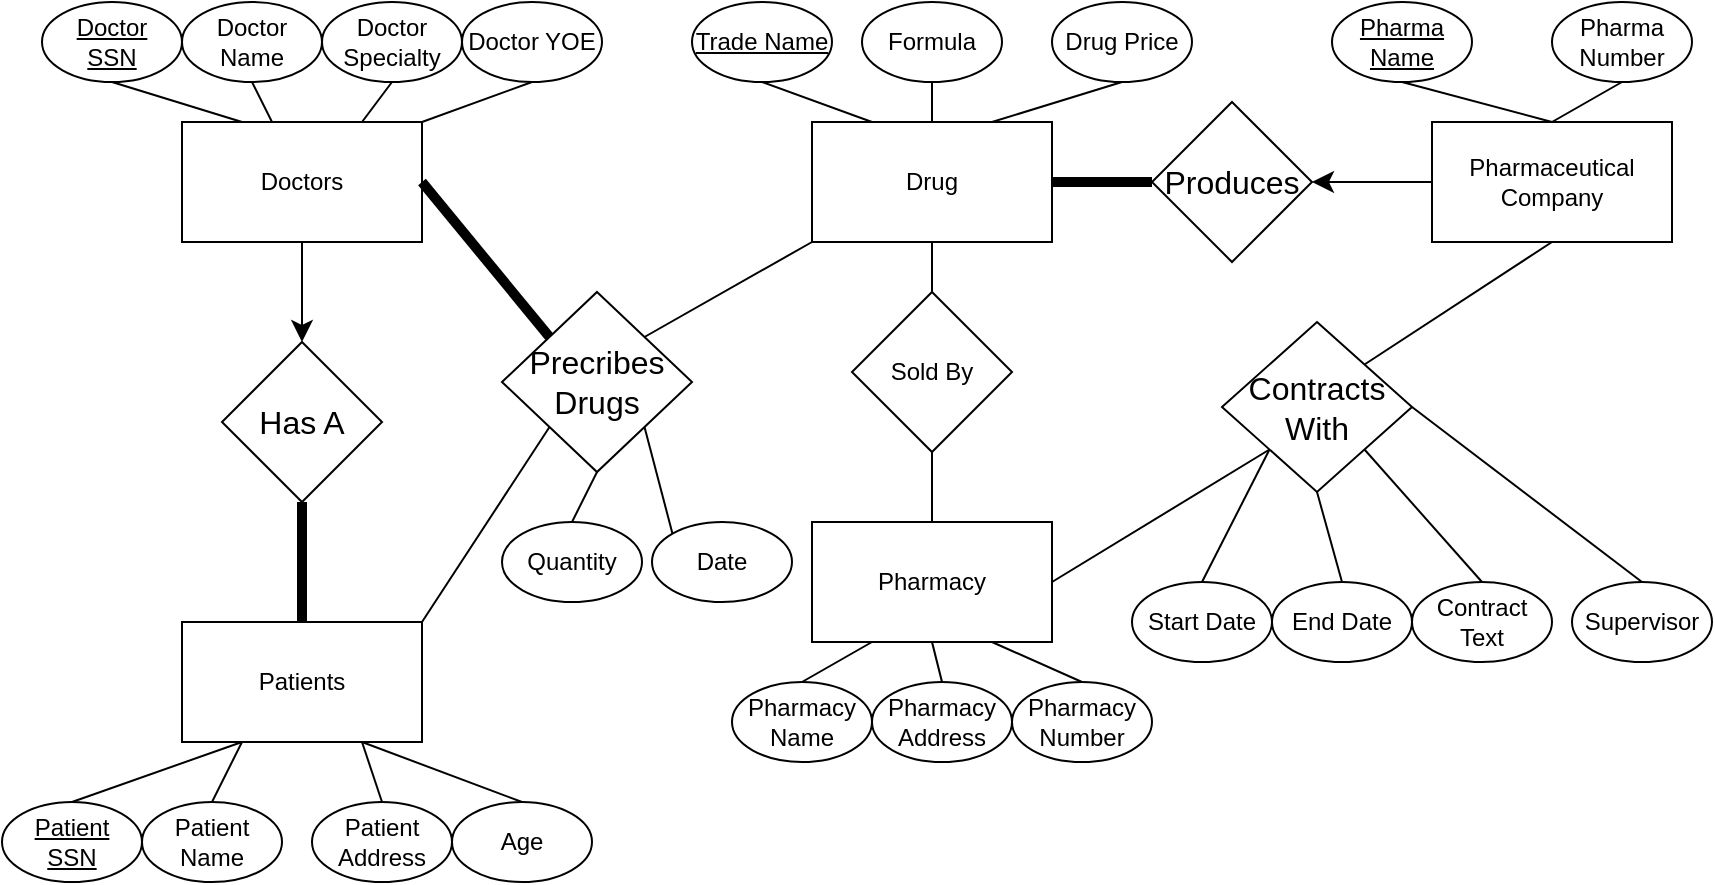 <mxfile version="23.1.1" type="github">
  <diagram name="Page-1" id="hIHVy5FgZgw4W-eZyw8X">
    <mxGraphModel dx="875" dy="740" grid="1" gridSize="10" guides="1" tooltips="1" connect="1" arrows="1" fold="1" page="1" pageScale="1" pageWidth="850" pageHeight="1100" math="0" shadow="0">
      <root>
        <mxCell id="0" />
        <mxCell id="1" parent="0" />
        <mxCell id="u85HrKHD46vmr78Bl2Hf-1" value="Patients" style="rounded=0;whiteSpace=wrap;html=1;" parent="1" vertex="1">
          <mxGeometry x="255" y="600" width="120" height="60" as="geometry" />
        </mxCell>
        <mxCell id="u85HrKHD46vmr78Bl2Hf-2" value="Doctors" style="rounded=0;whiteSpace=wrap;html=1;" parent="1" vertex="1">
          <mxGeometry x="255" y="350" width="120" height="60" as="geometry" />
        </mxCell>
        <mxCell id="u85HrKHD46vmr78Bl2Hf-3" value="Pharmacy" style="rounded=0;whiteSpace=wrap;html=1;" parent="1" vertex="1">
          <mxGeometry x="570" y="550" width="120" height="60" as="geometry" />
        </mxCell>
        <mxCell id="u85HrKHD46vmr78Bl2Hf-4" value="Pharmaceutical Company" style="rounded=0;whiteSpace=wrap;html=1;" parent="1" vertex="1">
          <mxGeometry x="880" y="350" width="120" height="60" as="geometry" />
        </mxCell>
        <mxCell id="u85HrKHD46vmr78Bl2Hf-5" value="Drug" style="rounded=0;whiteSpace=wrap;html=1;" parent="1" vertex="1">
          <mxGeometry x="570" y="350" width="120" height="60" as="geometry" />
        </mxCell>
        <mxCell id="XBV9Z7H60nWluRdTG7Ji-1" value="&lt;u&gt;Patient&lt;br&gt;SSN&lt;/u&gt;" style="ellipse;whiteSpace=wrap;html=1;" parent="1" vertex="1">
          <mxGeometry x="165" y="690" width="70" height="40" as="geometry" />
        </mxCell>
        <mxCell id="XBV9Z7H60nWluRdTG7Ji-2" value="Patient Name" style="ellipse;whiteSpace=wrap;html=1;" parent="1" vertex="1">
          <mxGeometry x="235" y="690" width="70" height="40" as="geometry" />
        </mxCell>
        <mxCell id="XBV9Z7H60nWluRdTG7Ji-3" value="Patient Address" style="ellipse;whiteSpace=wrap;html=1;" parent="1" vertex="1">
          <mxGeometry x="320" y="690" width="70" height="40" as="geometry" />
        </mxCell>
        <mxCell id="XBV9Z7H60nWluRdTG7Ji-4" value="Age" style="ellipse;whiteSpace=wrap;html=1;" parent="1" vertex="1">
          <mxGeometry x="390" y="690" width="70" height="40" as="geometry" />
        </mxCell>
        <mxCell id="XBV9Z7H60nWluRdTG7Ji-5" value="&lt;u&gt;Doctor&lt;br&gt;SSN&lt;/u&gt;" style="ellipse;whiteSpace=wrap;html=1;" parent="1" vertex="1">
          <mxGeometry x="185" y="290" width="70" height="40" as="geometry" />
        </mxCell>
        <mxCell id="XBV9Z7H60nWluRdTG7Ji-6" value="Doctor Name" style="ellipse;whiteSpace=wrap;html=1;" parent="1" vertex="1">
          <mxGeometry x="255" y="290" width="70" height="40" as="geometry" />
        </mxCell>
        <mxCell id="XBV9Z7H60nWluRdTG7Ji-7" value="Doctor Specialty" style="ellipse;whiteSpace=wrap;html=1;" parent="1" vertex="1">
          <mxGeometry x="325" y="290" width="70" height="40" as="geometry" />
        </mxCell>
        <mxCell id="XBV9Z7H60nWluRdTG7Ji-8" value="Doctor YOE" style="ellipse;whiteSpace=wrap;html=1;" parent="1" vertex="1">
          <mxGeometry x="395" y="290" width="70" height="40" as="geometry" />
        </mxCell>
        <mxCell id="XBV9Z7H60nWluRdTG7Ji-9" value="&lt;u&gt;Pharma Name&lt;/u&gt;" style="ellipse;whiteSpace=wrap;html=1;" parent="1" vertex="1">
          <mxGeometry x="830" y="290" width="70" height="40" as="geometry" />
        </mxCell>
        <mxCell id="XBV9Z7H60nWluRdTG7Ji-10" value="Pharma Number" style="ellipse;whiteSpace=wrap;html=1;" parent="1" vertex="1">
          <mxGeometry x="940" y="290" width="70" height="40" as="geometry" />
        </mxCell>
        <mxCell id="XBV9Z7H60nWluRdTG7Ji-11" value="&lt;u&gt;Trade Name&lt;/u&gt;" style="ellipse;whiteSpace=wrap;html=1;" parent="1" vertex="1">
          <mxGeometry x="510" y="290" width="70" height="40" as="geometry" />
        </mxCell>
        <mxCell id="XBV9Z7H60nWluRdTG7Ji-12" value="Formula" style="ellipse;whiteSpace=wrap;html=1;" parent="1" vertex="1">
          <mxGeometry x="595" y="290" width="70" height="40" as="geometry" />
        </mxCell>
        <mxCell id="XBV9Z7H60nWluRdTG7Ji-13" value="Pharmacy Name" style="ellipse;whiteSpace=wrap;html=1;" parent="1" vertex="1">
          <mxGeometry x="530" y="630" width="70" height="40" as="geometry" />
        </mxCell>
        <mxCell id="XBV9Z7H60nWluRdTG7Ji-14" value="Pharmacy Address" style="ellipse;whiteSpace=wrap;html=1;" parent="1" vertex="1">
          <mxGeometry x="600" y="630" width="70" height="40" as="geometry" />
        </mxCell>
        <mxCell id="XBV9Z7H60nWluRdTG7Ji-15" value="Pharmacy Number" style="ellipse;whiteSpace=wrap;html=1;" parent="1" vertex="1">
          <mxGeometry x="670" y="630" width="70" height="40" as="geometry" />
        </mxCell>
        <mxCell id="XBV9Z7H60nWluRdTG7Ji-16" value="Drug Price" style="ellipse;whiteSpace=wrap;html=1;" parent="1" vertex="1">
          <mxGeometry x="690" y="290" width="70" height="40" as="geometry" />
        </mxCell>
        <mxCell id="XBV9Z7H60nWluRdTG7Ji-18" value="Sold By" style="rhombus;whiteSpace=wrap;html=1;" parent="1" vertex="1">
          <mxGeometry x="590" y="435" width="80" height="80" as="geometry" />
        </mxCell>
        <mxCell id="XBV9Z7H60nWluRdTG7Ji-23" value="Date" style="ellipse;whiteSpace=wrap;html=1;" parent="1" vertex="1">
          <mxGeometry x="490" y="550" width="70" height="40" as="geometry" />
        </mxCell>
        <mxCell id="XBV9Z7H60nWluRdTG7Ji-24" value="Quantity" style="ellipse;whiteSpace=wrap;html=1;" parent="1" vertex="1">
          <mxGeometry x="415" y="550" width="70" height="40" as="geometry" />
        </mxCell>
        <mxCell id="eyoDhnTimMxMoN-iE7wG-2" value="" style="endArrow=none;html=1;rounded=0;entryX=0.5;entryY=1;entryDx=0;entryDy=0;" parent="1" source="XBV9Z7H60nWluRdTG7Ji-18" target="u85HrKHD46vmr78Bl2Hf-5" edge="1">
          <mxGeometry width="50" height="50" relative="1" as="geometry">
            <mxPoint x="720" y="410" as="sourcePoint" />
            <mxPoint x="730" y="500" as="targetPoint" />
          </mxGeometry>
        </mxCell>
        <mxCell id="eyoDhnTimMxMoN-iE7wG-3" value="" style="endArrow=none;html=1;rounded=0;exitX=0.5;exitY=0;exitDx=0;exitDy=0;" parent="1" source="T95p-Y8X9bN0ECzAMlwj-1" edge="1">
          <mxGeometry width="50" height="50" relative="1" as="geometry">
            <mxPoint x="730" y="530" as="sourcePoint" />
            <mxPoint x="315" y="460" as="targetPoint" />
          </mxGeometry>
        </mxCell>
        <mxCell id="eyoDhnTimMxMoN-iE7wG-5" value="" style="endArrow=none;html=1;rounded=0;entryX=0.5;entryY=1;entryDx=0;entryDy=0;exitX=0.5;exitY=0;exitDx=0;exitDy=0;" parent="1" source="u85HrKHD46vmr78Bl2Hf-3" target="XBV9Z7H60nWluRdTG7Ji-18" edge="1">
          <mxGeometry width="50" height="50" relative="1" as="geometry">
            <mxPoint x="790" y="530" as="sourcePoint" />
            <mxPoint x="750" y="480" as="targetPoint" />
          </mxGeometry>
        </mxCell>
        <mxCell id="eyoDhnTimMxMoN-iE7wG-11" value="" style="endArrow=none;html=1;rounded=0;entryX=1;entryY=0.5;entryDx=0;entryDy=0;exitX=0;exitY=0;exitDx=0;exitDy=0;strokeWidth=5;" parent="1" source="T95p-Y8X9bN0ECzAMlwj-5" target="u85HrKHD46vmr78Bl2Hf-2" edge="1">
          <mxGeometry width="50" height="50" relative="1" as="geometry">
            <mxPoint x="430" y="380" as="sourcePoint" />
            <mxPoint x="325" y="380" as="targetPoint" />
          </mxGeometry>
        </mxCell>
        <mxCell id="eyoDhnTimMxMoN-iE7wG-23" value="" style="endArrow=none;html=1;rounded=0;exitX=0.5;exitY=0;exitDx=0;exitDy=0;entryX=0.25;entryY=1;entryDx=0;entryDy=0;" parent="1" source="XBV9Z7H60nWluRdTG7Ji-1" target="u85HrKHD46vmr78Bl2Hf-1" edge="1">
          <mxGeometry width="50" height="50" relative="1" as="geometry">
            <mxPoint x="180" y="690" as="sourcePoint" />
            <mxPoint x="230" y="640" as="targetPoint" />
          </mxGeometry>
        </mxCell>
        <mxCell id="eyoDhnTimMxMoN-iE7wG-24" value="" style="endArrow=none;html=1;rounded=0;exitX=0.5;exitY=0;exitDx=0;exitDy=0;entryX=0.25;entryY=1;entryDx=0;entryDy=0;" parent="1" source="XBV9Z7H60nWluRdTG7Ji-2" target="u85HrKHD46vmr78Bl2Hf-1" edge="1">
          <mxGeometry width="50" height="50" relative="1" as="geometry">
            <mxPoint x="210" y="700" as="sourcePoint" />
            <mxPoint x="295" y="670" as="targetPoint" />
          </mxGeometry>
        </mxCell>
        <mxCell id="eyoDhnTimMxMoN-iE7wG-25" value="" style="endArrow=none;html=1;rounded=0;exitX=0.5;exitY=0;exitDx=0;exitDy=0;entryX=0.75;entryY=1;entryDx=0;entryDy=0;" parent="1" source="XBV9Z7H60nWluRdTG7Ji-4" target="u85HrKHD46vmr78Bl2Hf-1" edge="1">
          <mxGeometry width="50" height="50" relative="1" as="geometry">
            <mxPoint x="280" y="700" as="sourcePoint" />
            <mxPoint x="295" y="670" as="targetPoint" />
          </mxGeometry>
        </mxCell>
        <mxCell id="eyoDhnTimMxMoN-iE7wG-26" value="" style="endArrow=none;html=1;rounded=0;exitX=0.5;exitY=0;exitDx=0;exitDy=0;entryX=0.75;entryY=1;entryDx=0;entryDy=0;" parent="1" source="XBV9Z7H60nWluRdTG7Ji-3" target="u85HrKHD46vmr78Bl2Hf-1" edge="1">
          <mxGeometry width="50" height="50" relative="1" as="geometry">
            <mxPoint x="435" y="700" as="sourcePoint" />
            <mxPoint x="355" y="670" as="targetPoint" />
          </mxGeometry>
        </mxCell>
        <mxCell id="eyoDhnTimMxMoN-iE7wG-27" value="" style="endArrow=none;html=1;rounded=0;entryX=0.5;entryY=1;entryDx=0;entryDy=0;exitX=0.25;exitY=0;exitDx=0;exitDy=0;" parent="1" source="u85HrKHD46vmr78Bl2Hf-2" target="XBV9Z7H60nWluRdTG7Ji-5" edge="1">
          <mxGeometry width="50" height="50" relative="1" as="geometry">
            <mxPoint x="190" y="390" as="sourcePoint" />
            <mxPoint x="240" y="340" as="targetPoint" />
          </mxGeometry>
        </mxCell>
        <mxCell id="eyoDhnTimMxMoN-iE7wG-28" value="" style="endArrow=none;html=1;rounded=0;entryX=0.5;entryY=1;entryDx=0;entryDy=0;" parent="1" source="u85HrKHD46vmr78Bl2Hf-2" target="XBV9Z7H60nWluRdTG7Ji-6" edge="1">
          <mxGeometry width="50" height="50" relative="1" as="geometry">
            <mxPoint x="290" y="350" as="sourcePoint" />
            <mxPoint x="230" y="340" as="targetPoint" />
          </mxGeometry>
        </mxCell>
        <mxCell id="eyoDhnTimMxMoN-iE7wG-29" value="" style="endArrow=none;html=1;rounded=0;entryX=0.5;entryY=1;entryDx=0;entryDy=0;exitX=0.75;exitY=0;exitDx=0;exitDy=0;" parent="1" source="u85HrKHD46vmr78Bl2Hf-2" target="XBV9Z7H60nWluRdTG7Ji-7" edge="1">
          <mxGeometry width="50" height="50" relative="1" as="geometry">
            <mxPoint x="310" y="360" as="sourcePoint" />
            <mxPoint x="300" y="340" as="targetPoint" />
          </mxGeometry>
        </mxCell>
        <mxCell id="eyoDhnTimMxMoN-iE7wG-30" value="" style="endArrow=none;html=1;rounded=0;entryX=0.5;entryY=1;entryDx=0;entryDy=0;exitX=1;exitY=0;exitDx=0;exitDy=0;" parent="1" source="u85HrKHD46vmr78Bl2Hf-2" target="XBV9Z7H60nWluRdTG7Ji-8" edge="1">
          <mxGeometry width="50" height="50" relative="1" as="geometry">
            <mxPoint x="355" y="360" as="sourcePoint" />
            <mxPoint x="370" y="340" as="targetPoint" />
          </mxGeometry>
        </mxCell>
        <mxCell id="eyoDhnTimMxMoN-iE7wG-31" value="" style="endArrow=none;html=1;rounded=0;entryX=0.5;entryY=1;entryDx=0;entryDy=0;exitX=0.25;exitY=0;exitDx=0;exitDy=0;" parent="1" source="u85HrKHD46vmr78Bl2Hf-5" target="XBV9Z7H60nWluRdTG7Ji-11" edge="1">
          <mxGeometry width="50" height="50" relative="1" as="geometry">
            <mxPoint x="520" y="390" as="sourcePoint" />
            <mxPoint x="570" y="340" as="targetPoint" />
          </mxGeometry>
        </mxCell>
        <mxCell id="eyoDhnTimMxMoN-iE7wG-32" value="" style="endArrow=none;html=1;rounded=0;entryX=0.5;entryY=1;entryDx=0;entryDy=0;exitX=0.5;exitY=0;exitDx=0;exitDy=0;" parent="1" source="u85HrKHD46vmr78Bl2Hf-5" target="XBV9Z7H60nWluRdTG7Ji-12" edge="1">
          <mxGeometry width="50" height="50" relative="1" as="geometry">
            <mxPoint x="610" y="360" as="sourcePoint" />
            <mxPoint x="555" y="340" as="targetPoint" />
          </mxGeometry>
        </mxCell>
        <mxCell id="eyoDhnTimMxMoN-iE7wG-33" value="" style="endArrow=none;html=1;rounded=0;entryX=0.5;entryY=1;entryDx=0;entryDy=0;exitX=0.75;exitY=0;exitDx=0;exitDy=0;" parent="1" source="u85HrKHD46vmr78Bl2Hf-5" target="XBV9Z7H60nWluRdTG7Ji-16" edge="1">
          <mxGeometry width="50" height="50" relative="1" as="geometry">
            <mxPoint x="640" y="360" as="sourcePoint" />
            <mxPoint x="625" y="340" as="targetPoint" />
          </mxGeometry>
        </mxCell>
        <mxCell id="eyoDhnTimMxMoN-iE7wG-34" value="" style="endArrow=none;html=1;rounded=0;entryX=0.5;entryY=1;entryDx=0;entryDy=0;exitX=0.5;exitY=0;exitDx=0;exitDy=0;" parent="1" source="u85HrKHD46vmr78Bl2Hf-4" target="XBV9Z7H60nWluRdTG7Ji-9" edge="1">
          <mxGeometry width="50" height="50" relative="1" as="geometry">
            <mxPoint x="770" y="420" as="sourcePoint" />
            <mxPoint x="820" y="370" as="targetPoint" />
          </mxGeometry>
        </mxCell>
        <mxCell id="eyoDhnTimMxMoN-iE7wG-35" value="" style="endArrow=none;html=1;rounded=0;entryX=0.5;entryY=1;entryDx=0;entryDy=0;exitX=0.5;exitY=0;exitDx=0;exitDy=0;" parent="1" source="u85HrKHD46vmr78Bl2Hf-4" target="XBV9Z7H60nWluRdTG7Ji-10" edge="1">
          <mxGeometry width="50" height="50" relative="1" as="geometry">
            <mxPoint x="900" y="360" as="sourcePoint" />
            <mxPoint x="865" y="340" as="targetPoint" />
          </mxGeometry>
        </mxCell>
        <mxCell id="eyoDhnTimMxMoN-iE7wG-37" value="" style="endArrow=none;html=1;rounded=0;entryX=0.5;entryY=1;entryDx=0;entryDy=0;exitX=0.5;exitY=0;exitDx=0;exitDy=0;" parent="1" source="XBV9Z7H60nWluRdTG7Ji-24" target="T95p-Y8X9bN0ECzAMlwj-5" edge="1">
          <mxGeometry width="50" height="50" relative="1" as="geometry">
            <mxPoint x="445" y="550" as="sourcePoint" />
            <mxPoint x="460" y="520" as="targetPoint" />
          </mxGeometry>
        </mxCell>
        <mxCell id="eyoDhnTimMxMoN-iE7wG-38" value="" style="endArrow=none;html=1;rounded=0;entryX=0.25;entryY=1;entryDx=0;entryDy=0;exitX=0.5;exitY=0;exitDx=0;exitDy=0;" parent="1" source="XBV9Z7H60nWluRdTG7Ji-13" target="u85HrKHD46vmr78Bl2Hf-3" edge="1">
          <mxGeometry width="50" height="50" relative="1" as="geometry">
            <mxPoint x="420" y="650" as="sourcePoint" />
            <mxPoint x="470" y="600" as="targetPoint" />
          </mxGeometry>
        </mxCell>
        <mxCell id="eyoDhnTimMxMoN-iE7wG-39" value="" style="endArrow=none;html=1;rounded=0;entryX=0.5;entryY=1;entryDx=0;entryDy=0;exitX=0.5;exitY=0;exitDx=0;exitDy=0;" parent="1" source="XBV9Z7H60nWluRdTG7Ji-14" target="u85HrKHD46vmr78Bl2Hf-3" edge="1">
          <mxGeometry width="50" height="50" relative="1" as="geometry">
            <mxPoint x="575" y="640" as="sourcePoint" />
            <mxPoint x="610" y="620" as="targetPoint" />
          </mxGeometry>
        </mxCell>
        <mxCell id="eyoDhnTimMxMoN-iE7wG-40" value="" style="endArrow=none;html=1;rounded=0;entryX=0.75;entryY=1;entryDx=0;entryDy=0;exitX=0.5;exitY=0;exitDx=0;exitDy=0;" parent="1" source="XBV9Z7H60nWluRdTG7Ji-15" target="u85HrKHD46vmr78Bl2Hf-3" edge="1">
          <mxGeometry width="50" height="50" relative="1" as="geometry">
            <mxPoint x="645" y="640" as="sourcePoint" />
            <mxPoint x="640" y="620" as="targetPoint" />
          </mxGeometry>
        </mxCell>
        <mxCell id="eyoDhnTimMxMoN-iE7wG-41" value="Contract Text" style="ellipse;whiteSpace=wrap;html=1;" parent="1" vertex="1">
          <mxGeometry x="870" y="580" width="70" height="40" as="geometry" />
        </mxCell>
        <mxCell id="eyoDhnTimMxMoN-iE7wG-42" value="End Date" style="ellipse;whiteSpace=wrap;html=1;" parent="1" vertex="1">
          <mxGeometry x="800" y="580" width="70" height="40" as="geometry" />
        </mxCell>
        <mxCell id="eyoDhnTimMxMoN-iE7wG-43" value="Start Date" style="ellipse;whiteSpace=wrap;html=1;" parent="1" vertex="1">
          <mxGeometry x="730" y="580" width="70" height="40" as="geometry" />
        </mxCell>
        <mxCell id="eyoDhnTimMxMoN-iE7wG-44" value="" style="endArrow=none;html=1;rounded=0;entryX=0;entryY=1;entryDx=0;entryDy=0;exitX=0.5;exitY=0;exitDx=0;exitDy=0;" parent="1" source="eyoDhnTimMxMoN-iE7wG-43" target="T95p-Y8X9bN0ECzAMlwj-11" edge="1">
          <mxGeometry width="50" height="50" relative="1" as="geometry">
            <mxPoint x="750" y="630" as="sourcePoint" />
            <mxPoint x="850" y="580" as="targetPoint" />
          </mxGeometry>
        </mxCell>
        <mxCell id="eyoDhnTimMxMoN-iE7wG-45" value="" style="endArrow=none;html=1;rounded=0;entryX=0.5;entryY=1;entryDx=0;entryDy=0;exitX=0.5;exitY=0;exitDx=0;exitDy=0;" parent="1" source="eyoDhnTimMxMoN-iE7wG-42" target="T95p-Y8X9bN0ECzAMlwj-11" edge="1">
          <mxGeometry width="50" height="50" relative="1" as="geometry">
            <mxPoint x="825" y="610" as="sourcePoint" />
            <mxPoint x="880" y="580" as="targetPoint" />
          </mxGeometry>
        </mxCell>
        <mxCell id="eyoDhnTimMxMoN-iE7wG-46" value="" style="endArrow=none;html=1;rounded=0;entryX=1;entryY=1;entryDx=0;entryDy=0;exitX=0.5;exitY=0;exitDx=0;exitDy=0;" parent="1" source="eyoDhnTimMxMoN-iE7wG-41" target="T95p-Y8X9bN0ECzAMlwj-11" edge="1">
          <mxGeometry width="50" height="50" relative="1" as="geometry">
            <mxPoint x="905" y="610" as="sourcePoint" />
            <mxPoint x="910" y="580" as="targetPoint" />
          </mxGeometry>
        </mxCell>
        <mxCell id="T95p-Y8X9bN0ECzAMlwj-2" value="" style="endArrow=none;html=1;rounded=0;exitX=0.5;exitY=0;exitDx=0;exitDy=0;fontStyle=1;strokeWidth=5;" edge="1" parent="1" source="u85HrKHD46vmr78Bl2Hf-1" target="T95p-Y8X9bN0ECzAMlwj-1">
          <mxGeometry width="50" height="50" relative="1" as="geometry">
            <mxPoint x="315" y="600" as="sourcePoint" />
            <mxPoint x="315" y="460" as="targetPoint" />
          </mxGeometry>
        </mxCell>
        <mxCell id="T95p-Y8X9bN0ECzAMlwj-1" value="Has A" style="rhombus;whiteSpace=wrap;html=1;fontSize=16;" vertex="1" parent="1">
          <mxGeometry x="275" y="460" width="80" height="80" as="geometry" />
        </mxCell>
        <mxCell id="T95p-Y8X9bN0ECzAMlwj-4" value="" style="endArrow=none;html=1;rounded=0;entryX=0;entryY=0;entryDx=0;entryDy=0;exitX=1;exitY=1;exitDx=0;exitDy=0;" edge="1" parent="1" source="T95p-Y8X9bN0ECzAMlwj-5" target="XBV9Z7H60nWluRdTG7Ji-23">
          <mxGeometry width="50" height="50" relative="1" as="geometry">
            <mxPoint x="420" y="510" as="sourcePoint" />
            <mxPoint x="365" y="510" as="targetPoint" />
          </mxGeometry>
        </mxCell>
        <mxCell id="T95p-Y8X9bN0ECzAMlwj-5" value="Precribes Drugs" style="rhombus;whiteSpace=wrap;html=1;fontSize=16;" vertex="1" parent="1">
          <mxGeometry x="415" y="435" width="95" height="90" as="geometry" />
        </mxCell>
        <mxCell id="T95p-Y8X9bN0ECzAMlwj-6" value="" style="endArrow=none;html=1;rounded=0;exitX=1;exitY=0;exitDx=0;exitDy=0;entryX=0;entryY=1;entryDx=0;entryDy=0;" edge="1" parent="1" source="u85HrKHD46vmr78Bl2Hf-1" target="T95p-Y8X9bN0ECzAMlwj-5">
          <mxGeometry width="50" height="50" relative="1" as="geometry">
            <mxPoint x="325" y="610" as="sourcePoint" />
            <mxPoint x="325" y="550" as="targetPoint" />
          </mxGeometry>
        </mxCell>
        <mxCell id="T95p-Y8X9bN0ECzAMlwj-7" value="" style="endArrow=none;html=1;rounded=0;exitX=0;exitY=1;exitDx=0;exitDy=0;entryX=1;entryY=0;entryDx=0;entryDy=0;" edge="1" parent="1" source="u85HrKHD46vmr78Bl2Hf-5" target="T95p-Y8X9bN0ECzAMlwj-5">
          <mxGeometry width="50" height="50" relative="1" as="geometry">
            <mxPoint x="385" y="610" as="sourcePoint" />
            <mxPoint x="444" y="538" as="targetPoint" />
          </mxGeometry>
        </mxCell>
        <mxCell id="T95p-Y8X9bN0ECzAMlwj-8" value="Produces" style="rhombus;whiteSpace=wrap;html=1;fontSize=16;" vertex="1" parent="1">
          <mxGeometry x="740" y="340" width="80" height="80" as="geometry" />
        </mxCell>
        <mxCell id="T95p-Y8X9bN0ECzAMlwj-9" value="" style="endArrow=none;html=1;rounded=0;fontSize=12;startSize=8;endSize=8;curved=1;exitX=1;exitY=0.5;exitDx=0;exitDy=0;entryX=0;entryY=0.5;entryDx=0;entryDy=0;strokeWidth=5;" edge="1" parent="1" source="u85HrKHD46vmr78Bl2Hf-5" target="T95p-Y8X9bN0ECzAMlwj-8">
          <mxGeometry width="50" height="50" relative="1" as="geometry">
            <mxPoint x="680" y="470" as="sourcePoint" />
            <mxPoint x="730" y="420" as="targetPoint" />
          </mxGeometry>
        </mxCell>
        <mxCell id="T95p-Y8X9bN0ECzAMlwj-11" value="Contracts With" style="rhombus;whiteSpace=wrap;html=1;fontSize=16;" vertex="1" parent="1">
          <mxGeometry x="775" y="450" width="95" height="85" as="geometry" />
        </mxCell>
        <mxCell id="T95p-Y8X9bN0ECzAMlwj-12" value="" style="endArrow=none;html=1;rounded=0;fontSize=12;startSize=8;endSize=8;curved=1;exitX=1;exitY=0.5;exitDx=0;exitDy=0;entryX=0;entryY=1;entryDx=0;entryDy=0;" edge="1" parent="1" source="u85HrKHD46vmr78Bl2Hf-3" target="T95p-Y8X9bN0ECzAMlwj-11">
          <mxGeometry width="50" height="50" relative="1" as="geometry">
            <mxPoint x="700" y="580" as="sourcePoint" />
            <mxPoint x="750" y="530" as="targetPoint" />
          </mxGeometry>
        </mxCell>
        <mxCell id="T95p-Y8X9bN0ECzAMlwj-13" value="" style="endArrow=none;html=1;rounded=0;fontSize=12;startSize=8;endSize=8;curved=1;exitX=1;exitY=0;exitDx=0;exitDy=0;entryX=0.5;entryY=1;entryDx=0;entryDy=0;" edge="1" parent="1" source="T95p-Y8X9bN0ECzAMlwj-11" target="u85HrKHD46vmr78Bl2Hf-4">
          <mxGeometry width="50" height="50" relative="1" as="geometry">
            <mxPoint x="700" y="590" as="sourcePoint" />
            <mxPoint x="809" y="524" as="targetPoint" />
          </mxGeometry>
        </mxCell>
        <mxCell id="T95p-Y8X9bN0ECzAMlwj-14" value="" style="endArrow=none;html=1;rounded=0;entryX=1;entryY=0.5;entryDx=0;entryDy=0;exitX=0.5;exitY=0;exitDx=0;exitDy=0;" edge="1" parent="1" source="T95p-Y8X9bN0ECzAMlwj-15" target="T95p-Y8X9bN0ECzAMlwj-11">
          <mxGeometry width="50" height="50" relative="1" as="geometry">
            <mxPoint x="960" y="550" as="sourcePoint" />
            <mxPoint x="856" y="524" as="targetPoint" />
          </mxGeometry>
        </mxCell>
        <mxCell id="T95p-Y8X9bN0ECzAMlwj-15" value="Supervisor" style="ellipse;whiteSpace=wrap;html=1;" vertex="1" parent="1">
          <mxGeometry x="950" y="580" width="70" height="40" as="geometry" />
        </mxCell>
        <mxCell id="T95p-Y8X9bN0ECzAMlwj-17" value="" style="endArrow=classic;html=1;rounded=0;fontSize=12;startSize=8;endSize=8;curved=1;entryX=1;entryY=0.5;entryDx=0;entryDy=0;exitX=0;exitY=0.5;exitDx=0;exitDy=0;" edge="1" parent="1" source="u85HrKHD46vmr78Bl2Hf-4" target="T95p-Y8X9bN0ECzAMlwj-8">
          <mxGeometry width="50" height="50" relative="1" as="geometry">
            <mxPoint x="760" y="470" as="sourcePoint" />
            <mxPoint x="810" y="420" as="targetPoint" />
          </mxGeometry>
        </mxCell>
        <mxCell id="T95p-Y8X9bN0ECzAMlwj-19" value="" style="endArrow=classic;html=1;rounded=0;fontSize=12;startSize=8;endSize=8;curved=1;exitX=0.5;exitY=1;exitDx=0;exitDy=0;entryX=0.5;entryY=0;entryDx=0;entryDy=0;" edge="1" parent="1" source="u85HrKHD46vmr78Bl2Hf-2" target="T95p-Y8X9bN0ECzAMlwj-1">
          <mxGeometry width="50" height="50" relative="1" as="geometry">
            <mxPoint x="230" y="520" as="sourcePoint" />
            <mxPoint x="280" y="470" as="targetPoint" />
          </mxGeometry>
        </mxCell>
      </root>
    </mxGraphModel>
  </diagram>
</mxfile>
